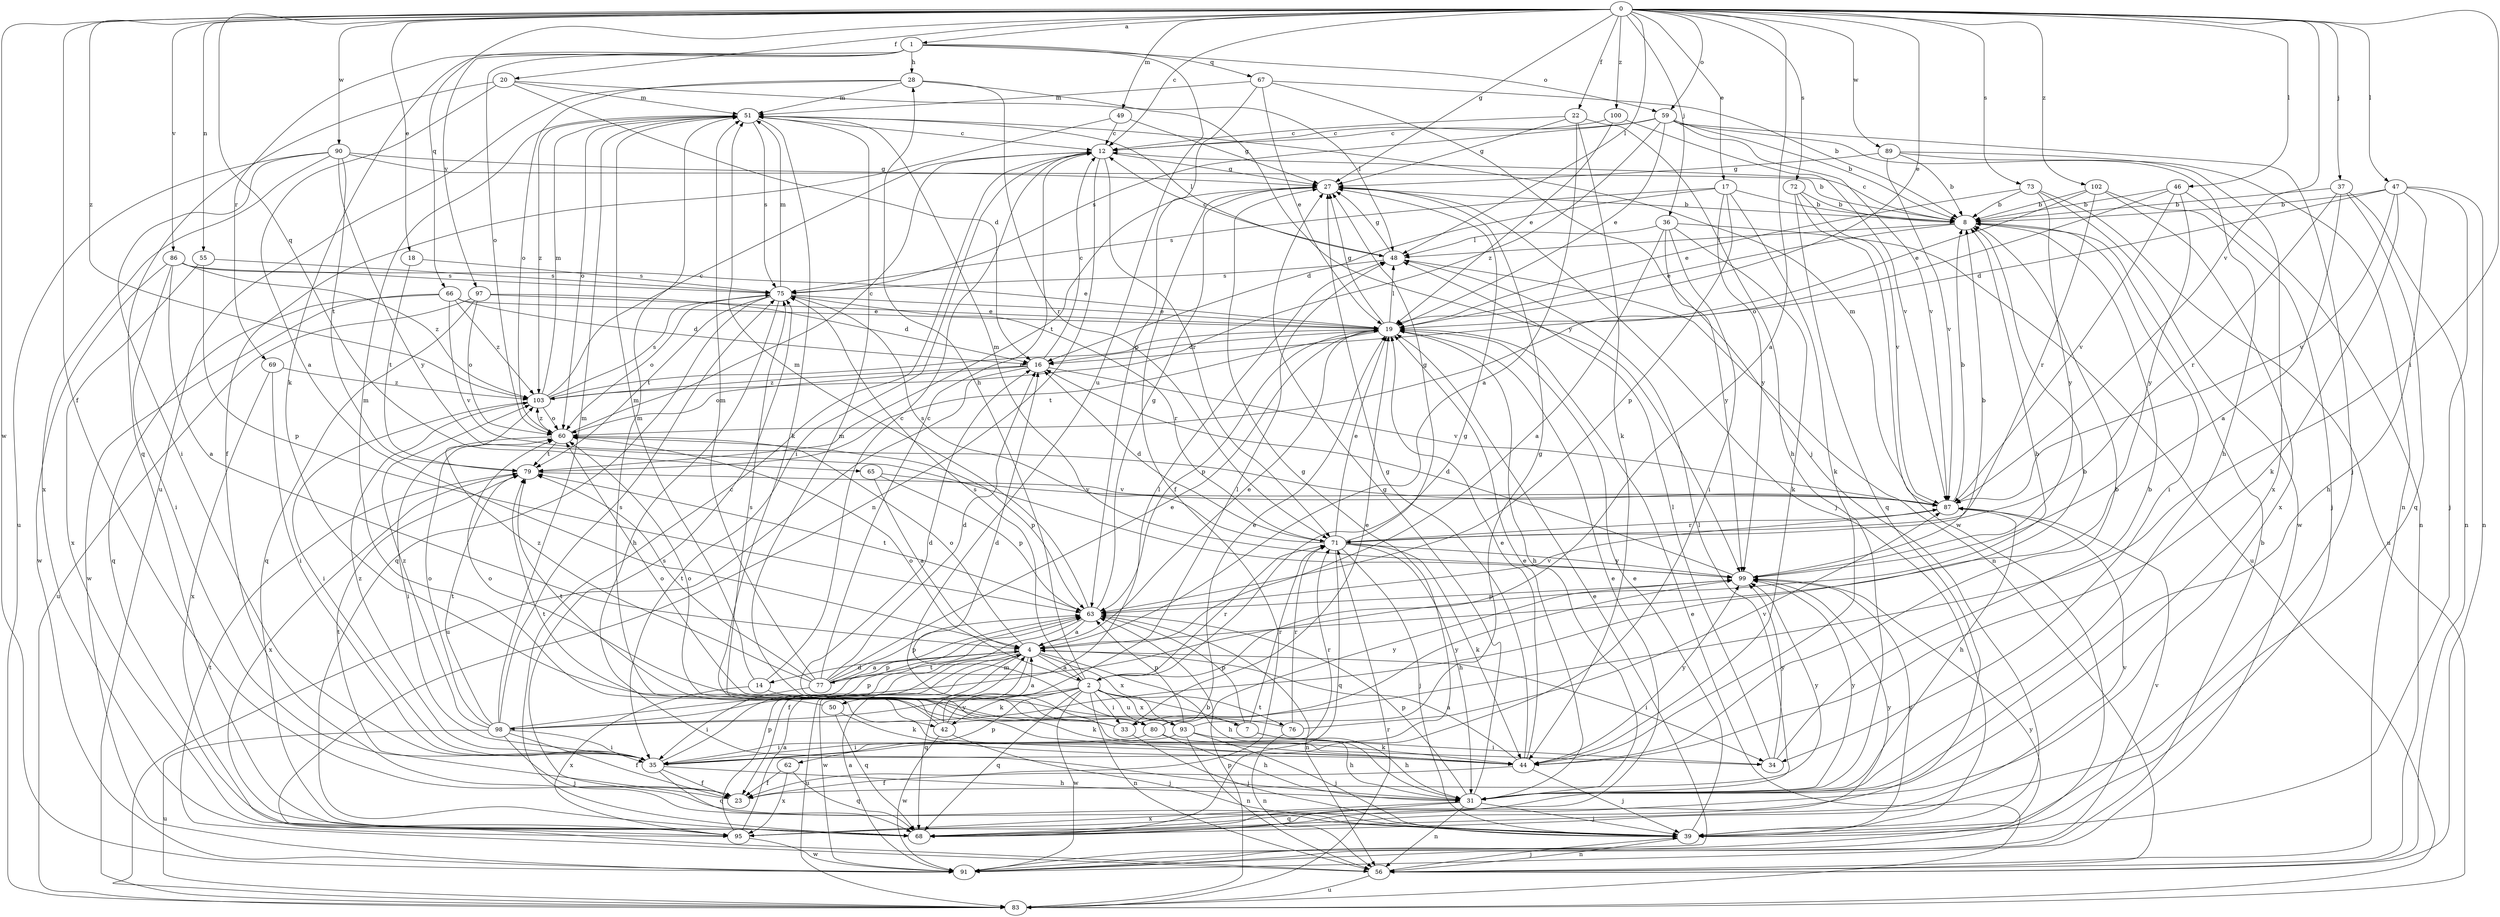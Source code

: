 strict digraph  {
0;
1;
2;
4;
7;
8;
12;
14;
16;
17;
18;
19;
20;
22;
23;
27;
28;
31;
33;
34;
35;
36;
37;
39;
42;
44;
46;
47;
48;
49;
50;
51;
55;
56;
59;
60;
62;
63;
65;
66;
67;
68;
69;
71;
72;
73;
75;
76;
77;
79;
80;
83;
86;
87;
89;
90;
91;
93;
95;
97;
98;
99;
100;
102;
103;
0 -> 1  [label=a];
0 -> 2  [label=a];
0 -> 12  [label=c];
0 -> 17  [label=e];
0 -> 18  [label=e];
0 -> 19  [label=e];
0 -> 20  [label=f];
0 -> 22  [label=f];
0 -> 23  [label=f];
0 -> 27  [label=g];
0 -> 33  [label=i];
0 -> 36  [label=j];
0 -> 37  [label=j];
0 -> 46  [label=l];
0 -> 47  [label=l];
0 -> 48  [label=l];
0 -> 49  [label=m];
0 -> 55  [label=n];
0 -> 59  [label=o];
0 -> 65  [label=q];
0 -> 66  [label=q];
0 -> 72  [label=s];
0 -> 73  [label=s];
0 -> 86  [label=v];
0 -> 87  [label=v];
0 -> 89  [label=w];
0 -> 90  [label=w];
0 -> 91  [label=w];
0 -> 100  [label=z];
0 -> 102  [label=z];
0 -> 103  [label=z];
1 -> 28  [label=h];
1 -> 42  [label=k];
1 -> 59  [label=o];
1 -> 60  [label=o];
1 -> 67  [label=q];
1 -> 69  [label=r];
1 -> 80  [label=u];
1 -> 97  [label=y];
2 -> 7  [label=b];
2 -> 27  [label=g];
2 -> 28  [label=h];
2 -> 33  [label=i];
2 -> 42  [label=k];
2 -> 56  [label=n];
2 -> 60  [label=o];
2 -> 62  [label=p];
2 -> 68  [label=q];
2 -> 71  [label=r];
2 -> 75  [label=s];
2 -> 76  [label=t];
2 -> 80  [label=u];
2 -> 91  [label=w];
2 -> 93  [label=x];
2 -> 98  [label=y];
4 -> 2  [label=a];
4 -> 14  [label=d];
4 -> 19  [label=e];
4 -> 31  [label=h];
4 -> 34  [label=i];
4 -> 50  [label=m];
4 -> 60  [label=o];
4 -> 68  [label=q];
4 -> 77  [label=t];
4 -> 83  [label=u];
4 -> 91  [label=w];
4 -> 93  [label=x];
7 -> 31  [label=h];
7 -> 34  [label=i];
7 -> 60  [label=o];
7 -> 63  [label=p];
7 -> 71  [label=r];
8 -> 12  [label=c];
8 -> 19  [label=e];
8 -> 34  [label=i];
8 -> 48  [label=l];
12 -> 27  [label=g];
12 -> 35  [label=i];
12 -> 56  [label=n];
12 -> 71  [label=r];
14 -> 12  [label=c];
14 -> 44  [label=k];
14 -> 51  [label=m];
14 -> 95  [label=x];
16 -> 12  [label=c];
16 -> 60  [label=o];
16 -> 83  [label=u];
16 -> 87  [label=v];
16 -> 103  [label=z];
17 -> 8  [label=b];
17 -> 16  [label=d];
17 -> 44  [label=k];
17 -> 63  [label=p];
17 -> 75  [label=s];
17 -> 99  [label=y];
18 -> 75  [label=s];
18 -> 79  [label=t];
19 -> 16  [label=d];
19 -> 27  [label=g];
19 -> 31  [label=h];
19 -> 48  [label=l];
19 -> 63  [label=p];
19 -> 79  [label=t];
20 -> 4  [label=a];
20 -> 16  [label=d];
20 -> 48  [label=l];
20 -> 51  [label=m];
20 -> 68  [label=q];
22 -> 4  [label=a];
22 -> 12  [label=c];
22 -> 27  [label=g];
22 -> 31  [label=h];
22 -> 44  [label=k];
23 -> 79  [label=t];
23 -> 99  [label=y];
27 -> 8  [label=b];
27 -> 23  [label=f];
27 -> 39  [label=j];
27 -> 79  [label=t];
28 -> 51  [label=m];
28 -> 60  [label=o];
28 -> 71  [label=r];
28 -> 83  [label=u];
28 -> 99  [label=y];
31 -> 19  [label=e];
31 -> 27  [label=g];
31 -> 39  [label=j];
31 -> 48  [label=l];
31 -> 56  [label=n];
31 -> 63  [label=p];
31 -> 68  [label=q];
31 -> 95  [label=x];
31 -> 99  [label=y];
33 -> 19  [label=e];
33 -> 39  [label=j];
33 -> 60  [label=o];
33 -> 75  [label=s];
33 -> 79  [label=t];
33 -> 99  [label=y];
34 -> 8  [label=b];
34 -> 48  [label=l];
34 -> 51  [label=m];
34 -> 99  [label=y];
35 -> 23  [label=f];
35 -> 27  [label=g];
35 -> 31  [label=h];
35 -> 63  [label=p];
35 -> 68  [label=q];
35 -> 71  [label=r];
35 -> 103  [label=z];
36 -> 4  [label=a];
36 -> 35  [label=i];
36 -> 44  [label=k];
36 -> 48  [label=l];
36 -> 83  [label=u];
36 -> 99  [label=y];
37 -> 4  [label=a];
37 -> 8  [label=b];
37 -> 56  [label=n];
37 -> 68  [label=q];
37 -> 71  [label=r];
39 -> 19  [label=e];
39 -> 56  [label=n];
39 -> 75  [label=s];
39 -> 99  [label=y];
42 -> 4  [label=a];
42 -> 39  [label=j];
42 -> 48  [label=l];
42 -> 51  [label=m];
42 -> 91  [label=w];
44 -> 4  [label=a];
44 -> 8  [label=b];
44 -> 19  [label=e];
44 -> 23  [label=f];
44 -> 27  [label=g];
44 -> 39  [label=j];
44 -> 79  [label=t];
44 -> 99  [label=y];
46 -> 8  [label=b];
46 -> 56  [label=n];
46 -> 60  [label=o];
46 -> 87  [label=v];
46 -> 99  [label=y];
47 -> 8  [label=b];
47 -> 16  [label=d];
47 -> 31  [label=h];
47 -> 39  [label=j];
47 -> 44  [label=k];
47 -> 56  [label=n];
47 -> 87  [label=v];
48 -> 12  [label=c];
48 -> 27  [label=g];
48 -> 56  [label=n];
48 -> 75  [label=s];
49 -> 12  [label=c];
49 -> 23  [label=f];
49 -> 27  [label=g];
50 -> 44  [label=k];
50 -> 51  [label=m];
50 -> 68  [label=q];
51 -> 12  [label=c];
51 -> 44  [label=k];
51 -> 48  [label=l];
51 -> 60  [label=o];
51 -> 75  [label=s];
51 -> 103  [label=z];
55 -> 63  [label=p];
55 -> 75  [label=s];
55 -> 95  [label=x];
56 -> 39  [label=j];
56 -> 79  [label=t];
56 -> 83  [label=u];
59 -> 8  [label=b];
59 -> 12  [label=c];
59 -> 19  [label=e];
59 -> 31  [label=h];
59 -> 39  [label=j];
59 -> 75  [label=s];
59 -> 87  [label=v];
59 -> 103  [label=z];
60 -> 12  [label=c];
60 -> 35  [label=i];
60 -> 63  [label=p];
60 -> 79  [label=t];
60 -> 103  [label=z];
62 -> 23  [label=f];
62 -> 68  [label=q];
62 -> 95  [label=x];
63 -> 4  [label=a];
63 -> 23  [label=f];
63 -> 27  [label=g];
63 -> 51  [label=m];
63 -> 56  [label=n];
63 -> 79  [label=t];
63 -> 87  [label=v];
65 -> 4  [label=a];
65 -> 63  [label=p];
65 -> 87  [label=v];
66 -> 16  [label=d];
66 -> 19  [label=e];
66 -> 68  [label=q];
66 -> 87  [label=v];
66 -> 91  [label=w];
66 -> 103  [label=z];
67 -> 8  [label=b];
67 -> 19  [label=e];
67 -> 39  [label=j];
67 -> 51  [label=m];
67 -> 63  [label=p];
68 -> 12  [label=c];
68 -> 19  [label=e];
68 -> 87  [label=v];
68 -> 99  [label=y];
69 -> 35  [label=i];
69 -> 95  [label=x];
69 -> 103  [label=z];
71 -> 16  [label=d];
71 -> 19  [label=e];
71 -> 27  [label=g];
71 -> 31  [label=h];
71 -> 39  [label=j];
71 -> 44  [label=k];
71 -> 68  [label=q];
71 -> 75  [label=s];
71 -> 99  [label=y];
72 -> 8  [label=b];
72 -> 68  [label=q];
72 -> 87  [label=v];
72 -> 91  [label=w];
73 -> 8  [label=b];
73 -> 19  [label=e];
73 -> 83  [label=u];
73 -> 91  [label=w];
73 -> 99  [label=y];
75 -> 19  [label=e];
75 -> 31  [label=h];
75 -> 51  [label=m];
75 -> 60  [label=o];
75 -> 68  [label=q];
75 -> 71  [label=r];
75 -> 79  [label=t];
76 -> 56  [label=n];
76 -> 60  [label=o];
76 -> 71  [label=r];
76 -> 87  [label=v];
77 -> 4  [label=a];
77 -> 8  [label=b];
77 -> 12  [label=c];
77 -> 16  [label=d];
77 -> 19  [label=e];
77 -> 35  [label=i];
77 -> 51  [label=m];
77 -> 63  [label=p];
77 -> 79  [label=t];
77 -> 103  [label=z];
79 -> 87  [label=v];
79 -> 95  [label=x];
80 -> 16  [label=d];
80 -> 19  [label=e];
80 -> 31  [label=h];
80 -> 35  [label=i];
80 -> 44  [label=k];
80 -> 99  [label=y];
83 -> 19  [label=e];
83 -> 63  [label=p];
83 -> 71  [label=r];
86 -> 4  [label=a];
86 -> 19  [label=e];
86 -> 35  [label=i];
86 -> 75  [label=s];
86 -> 91  [label=w];
86 -> 103  [label=z];
87 -> 8  [label=b];
87 -> 31  [label=h];
87 -> 51  [label=m];
87 -> 71  [label=r];
89 -> 8  [label=b];
89 -> 27  [label=g];
89 -> 56  [label=n];
89 -> 87  [label=v];
89 -> 95  [label=x];
90 -> 8  [label=b];
90 -> 27  [label=g];
90 -> 35  [label=i];
90 -> 79  [label=t];
90 -> 83  [label=u];
90 -> 95  [label=x];
90 -> 99  [label=y];
91 -> 4  [label=a];
91 -> 8  [label=b];
91 -> 19  [label=e];
91 -> 87  [label=v];
91 -> 99  [label=y];
93 -> 16  [label=d];
93 -> 27  [label=g];
93 -> 31  [label=h];
93 -> 35  [label=i];
93 -> 39  [label=j];
93 -> 56  [label=n];
93 -> 63  [label=p];
95 -> 4  [label=a];
95 -> 63  [label=p];
95 -> 91  [label=w];
97 -> 16  [label=d];
97 -> 19  [label=e];
97 -> 60  [label=o];
97 -> 68  [label=q];
97 -> 83  [label=u];
98 -> 8  [label=b];
98 -> 23  [label=f];
98 -> 35  [label=i];
98 -> 39  [label=j];
98 -> 48  [label=l];
98 -> 51  [label=m];
98 -> 60  [label=o];
98 -> 63  [label=p];
98 -> 75  [label=s];
98 -> 79  [label=t];
98 -> 83  [label=u];
98 -> 103  [label=z];
99 -> 8  [label=b];
99 -> 16  [label=d];
99 -> 51  [label=m];
99 -> 63  [label=p];
100 -> 12  [label=c];
100 -> 19  [label=e];
100 -> 87  [label=v];
102 -> 8  [label=b];
102 -> 19  [label=e];
102 -> 39  [label=j];
102 -> 71  [label=r];
102 -> 95  [label=x];
103 -> 12  [label=c];
103 -> 19  [label=e];
103 -> 35  [label=i];
103 -> 51  [label=m];
103 -> 60  [label=o];
103 -> 75  [label=s];
}
